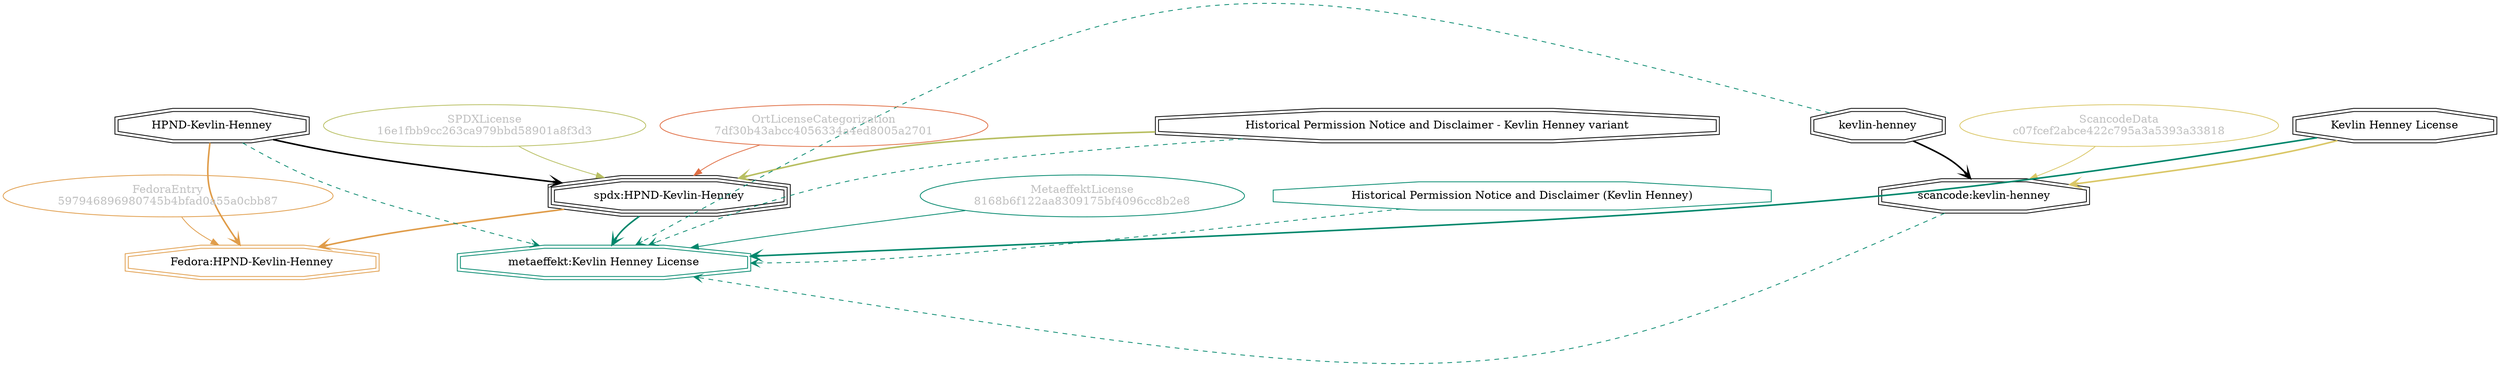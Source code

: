 strict digraph {
    node [shape=box];
    graph [splines=curved];
    2100 [label="SPDXLicense\n16e1fbb9cc263ca979bbd58901a8f3d3"
         ,fontcolor=gray
         ,color="#b8bf62"
         ,fillcolor="beige;1"
         ,shape=ellipse];
    2101 [label="spdx:HPND-Kevlin-Henney"
         ,shape=tripleoctagon];
    2102 [label="HPND-Kevlin-Henney"
         ,shape=doubleoctagon];
    2103 [label="Historical Permission Notice and Disclaimer - Kevlin Henney variant"
         ,shape=doubleoctagon];
    6749 [label="FedoraEntry\n597946896980745b4bfad0a55a0cbb87"
         ,fontcolor=gray
         ,color="#e09d4b"
         ,fillcolor="beige;1"
         ,shape=ellipse];
    6750 [label="Fedora:HPND-Kevlin-Henney"
         ,color="#e09d4b"
         ,shape=doubleoctagon];
    18123 [label="ScancodeData\nc07fcef2abce422c795a3a5393a33818"
          ,fontcolor=gray
          ,color="#dac767"
          ,fillcolor="beige;1"
          ,shape=ellipse];
    18124 [label="scancode:kevlin-henney"
          ,shape=doubleoctagon];
    18125 [label="kevlin-henney"
          ,shape=doubleoctagon];
    18126 [label="Kevlin Henney License"
          ,shape=doubleoctagon];
    28740 [label="OrtLicenseCategorization\n7df30b43abcc4056334a4ed8005a2701"
          ,fontcolor=gray
          ,color="#e06f45"
          ,fillcolor="beige;1"
          ,shape=ellipse];
    44148 [label="MetaeffektLicense\n8168b6f122aa8309175bf4096cc8b2e8"
          ,fontcolor=gray
          ,color="#00876c"
          ,fillcolor="beige;1"
          ,shape=ellipse];
    44149 [label="metaeffekt:Kevlin Henney License"
          ,color="#00876c"
          ,shape=doubleoctagon];
    44150 [label="Historical Permission Notice and Disclaimer (Kevlin Henney)"
          ,color="#00876c"
          ,shape=octagon];
    2100 -> 2101 [weight=0.5
                 ,color="#b8bf62"];
    2101 -> 6750 [style=bold
                 ,arrowhead=vee
                 ,weight=0.7
                 ,color="#e09d4b"];
    2101 -> 44149 [style=bold
                  ,arrowhead=vee
                  ,weight=0.7
                  ,color="#00876c"];
    2102 -> 2101 [style=bold
                 ,arrowhead=vee
                 ,weight=0.7];
    2102 -> 6750 [style=bold
                 ,arrowhead=vee
                 ,weight=0.7
                 ,color="#e09d4b"];
    2102 -> 44149 [style=dashed
                  ,arrowhead=vee
                  ,weight=0.5
                  ,color="#00876c"];
    2103 -> 2101 [style=bold
                 ,arrowhead=vee
                 ,weight=0.7
                 ,color="#b8bf62"];
    2103 -> 44149 [style=dashed
                  ,arrowhead=vee
                  ,weight=0.5
                  ,color="#00876c"];
    6749 -> 6750 [weight=0.5
                 ,color="#e09d4b"];
    18123 -> 18124 [weight=0.5
                   ,color="#dac767"];
    18124 -> 44149 [style=dashed
                   ,arrowhead=vee
                   ,weight=0.5
                   ,color="#00876c"];
    18125 -> 18124 [style=bold
                   ,arrowhead=vee
                   ,weight=0.7];
    18125 -> 44149 [style=dashed
                   ,arrowhead=vee
                   ,weight=0.5
                   ,color="#00876c"];
    18126 -> 18124 [style=bold
                   ,arrowhead=vee
                   ,weight=0.7
                   ,color="#dac767"];
    18126 -> 44149 [style=bold
                   ,arrowhead=vee
                   ,weight=0.7
                   ,color="#00876c"];
    18126 -> 44149 [style=bold
                   ,arrowhead=vee
                   ,weight=0.7
                   ,color="#00876c"];
    28740 -> 2101 [weight=0.5
                  ,color="#e06f45"];
    44148 -> 44149 [weight=0.5
                   ,color="#00876c"];
    44150 -> 44149 [style=dashed
                   ,arrowhead=vee
                   ,weight=0.5
                   ,color="#00876c"];
}
